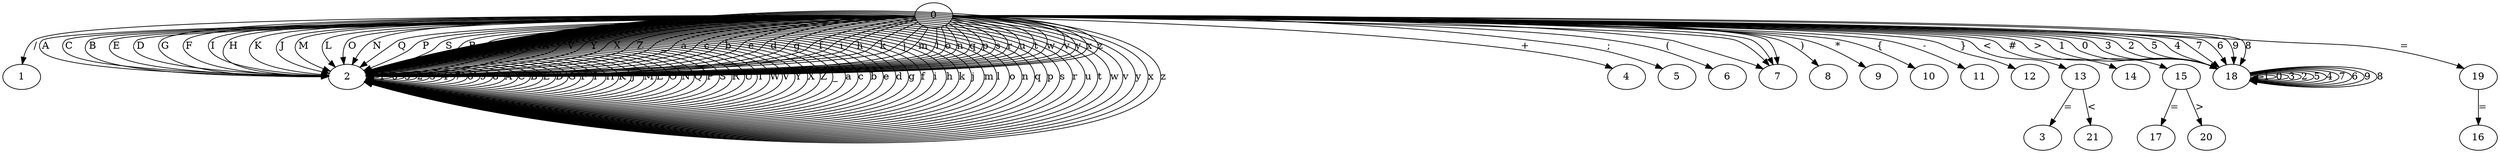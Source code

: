 digraph G {
0;
1;
2;
3;
4;
5;
6;
7;
8;
9;
10;
11;
12;
13;
14;
15;
16;
17;
18;
19;
20;
21;
0 -> 1  [key=0, label="/"];
0 -> 2  [key=0, label=A];
0 -> 2  [key=1, label=C];
0 -> 2  [key=2, label=B];
0 -> 2  [key=3, label=E];
0 -> 2  [key=4, label=D];
0 -> 2  [key=5, label=G];
0 -> 2  [key=6, label=F];
0 -> 2  [key=7, label=I];
0 -> 2  [key=8, label=H];
0 -> 2  [key=9, label=K];
0 -> 2  [key=10, label=J];
0 -> 2  [key=11, label=M];
0 -> 2  [key=12, label=L];
0 -> 2  [key=13, label=O];
0 -> 2  [key=14, label=N];
0 -> 2  [key=15, label=Q];
0 -> 2  [key=16, label=P];
0 -> 2  [key=17, label=S];
0 -> 2  [key=18, label=R];
0 -> 2  [key=19, label=U];
0 -> 2  [key=20, label=T];
0 -> 2  [key=21, label=W];
0 -> 2  [key=22, label=V];
0 -> 2  [key=23, label=Y];
0 -> 2  [key=24, label=X];
0 -> 2  [key=25, label=Z];
0 -> 2  [key=26, label=_];
0 -> 2  [key=27, label=a];
0 -> 2  [key=28, label=c];
0 -> 2  [key=29, label=b];
0 -> 2  [key=30, label=e];
0 -> 2  [key=31, label=d];
0 -> 2  [key=32, label=g];
0 -> 2  [key=33, label=f];
0 -> 2  [key=34, label=i];
0 -> 2  [key=35, label=h];
0 -> 2  [key=36, label=k];
0 -> 2  [key=37, label=j];
0 -> 2  [key=38, label=m];
0 -> 2  [key=39, label=l];
0 -> 2  [key=40, label=o];
0 -> 2  [key=41, label=n];
0 -> 2  [key=42, label=q];
0 -> 2  [key=43, label=p];
0 -> 2  [key=44, label=s];
0 -> 2  [key=45, label=r];
0 -> 2  [key=46, label=u];
0 -> 2  [key=47, label=t];
0 -> 2  [key=48, label=w];
0 -> 2  [key=49, label=v];
0 -> 2  [key=50, label=y];
0 -> 2  [key=51, label=x];
0 -> 2  [key=52, label=z];
0 -> 4  [key=0, label="+"];
0 -> 5  [key=0, label=";"];
0 -> 6  [key=0, label="("];
0 -> 7  [key=0, label="	"];
0 -> 7  [key=1, label="\n"];
0 -> 7  [key=2, label="\r"];
0 -> 7  [key=3, label=" "];
0 -> 8  [key=0, label=")"];
0 -> 9  [key=0, label="*"];
0 -> 10  [key=0, label="{"];
0 -> 11  [key=0, label="-"];
0 -> 12  [key=0, label="}"];
0 -> 13  [key=0, label="<"];
0 -> 14  [key=0, label="#"];
0 -> 15  [key=0, label=">"];
0 -> 18  [key=0, label=1];
0 -> 18  [key=1, label=0];
0 -> 18  [key=2, label=3];
0 -> 18  [key=3, label=2];
0 -> 18  [key=4, label=5];
0 -> 18  [key=5, label=4];
0 -> 18  [key=6, label=7];
0 -> 18  [key=7, label=6];
0 -> 18  [key=8, label=9];
0 -> 18  [key=9, label=8];
0 -> 19  [key=0, label="="];
2 -> 2  [key=0, label=1];
2 -> 2  [key=1, label=0];
2 -> 2  [key=2, label=3];
2 -> 2  [key=3, label=2];
2 -> 2  [key=4, label=5];
2 -> 2  [key=5, label=4];
2 -> 2  [key=6, label=7];
2 -> 2  [key=7, label=6];
2 -> 2  [key=8, label=9];
2 -> 2  [key=9, label=8];
2 -> 2  [key=10, label=A];
2 -> 2  [key=11, label=C];
2 -> 2  [key=12, label=B];
2 -> 2  [key=13, label=E];
2 -> 2  [key=14, label=D];
2 -> 2  [key=15, label=G];
2 -> 2  [key=16, label=F];
2 -> 2  [key=17, label=I];
2 -> 2  [key=18, label=H];
2 -> 2  [key=19, label=K];
2 -> 2  [key=20, label=J];
2 -> 2  [key=21, label=M];
2 -> 2  [key=22, label=L];
2 -> 2  [key=23, label=O];
2 -> 2  [key=24, label=N];
2 -> 2  [key=25, label=Q];
2 -> 2  [key=26, label=P];
2 -> 2  [key=27, label=S];
2 -> 2  [key=28, label=R];
2 -> 2  [key=29, label=U];
2 -> 2  [key=30, label=T];
2 -> 2  [key=31, label=W];
2 -> 2  [key=32, label=V];
2 -> 2  [key=33, label=Y];
2 -> 2  [key=34, label=X];
2 -> 2  [key=35, label=Z];
2 -> 2  [key=36, label=_];
2 -> 2  [key=37, label=a];
2 -> 2  [key=38, label=c];
2 -> 2  [key=39, label=b];
2 -> 2  [key=40, label=e];
2 -> 2  [key=41, label=d];
2 -> 2  [key=42, label=g];
2 -> 2  [key=43, label=f];
2 -> 2  [key=44, label=i];
2 -> 2  [key=45, label=h];
2 -> 2  [key=46, label=k];
2 -> 2  [key=47, label=j];
2 -> 2  [key=48, label=m];
2 -> 2  [key=49, label=l];
2 -> 2  [key=50, label=o];
2 -> 2  [key=51, label=n];
2 -> 2  [key=52, label=q];
2 -> 2  [key=53, label=p];
2 -> 2  [key=54, label=s];
2 -> 2  [key=55, label=r];
2 -> 2  [key=56, label=u];
2 -> 2  [key=57, label=t];
2 -> 2  [key=58, label=w];
2 -> 2  [key=59, label=v];
2 -> 2  [key=60, label=y];
2 -> 2  [key=61, label=x];
2 -> 2  [key=62, label=z];
13 -> 3  [key=0, label="="];
13 -> 21  [key=0, label="<"];
15 -> 17  [key=0, label="="];
15 -> 20  [key=0, label=">"];
18 -> 18  [key=0, label=1];
18 -> 18  [key=1, label=0];
18 -> 18  [key=2, label=3];
18 -> 18  [key=3, label=2];
18 -> 18  [key=4, label=5];
18 -> 18  [key=5, label=4];
18 -> 18  [key=6, label=7];
18 -> 18  [key=7, label=6];
18 -> 18  [key=8, label=9];
18 -> 18  [key=9, label=8];
19 -> 16  [key=0, label="="];
}
